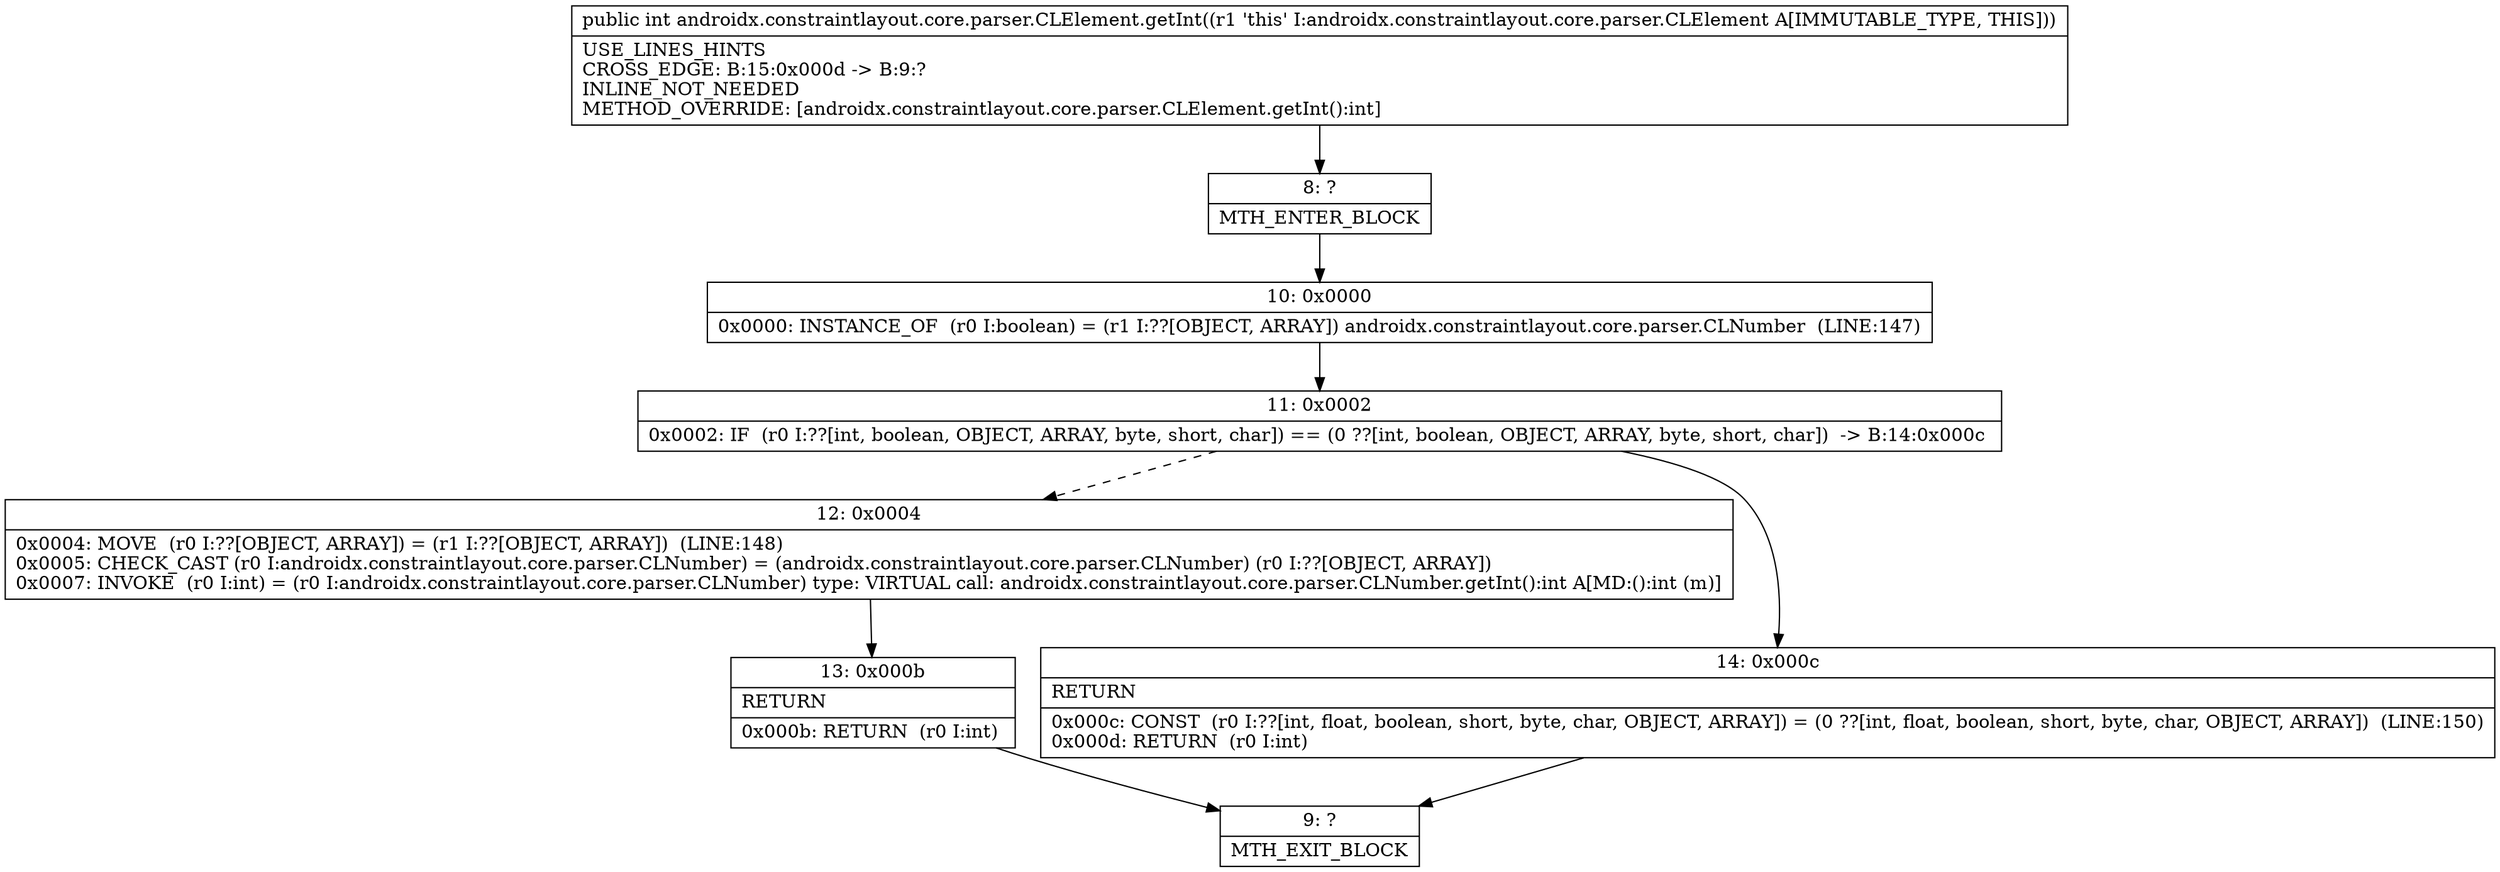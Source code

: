 digraph "CFG forandroidx.constraintlayout.core.parser.CLElement.getInt()I" {
Node_8 [shape=record,label="{8\:\ ?|MTH_ENTER_BLOCK\l}"];
Node_10 [shape=record,label="{10\:\ 0x0000|0x0000: INSTANCE_OF  (r0 I:boolean) = (r1 I:??[OBJECT, ARRAY]) androidx.constraintlayout.core.parser.CLNumber  (LINE:147)\l}"];
Node_11 [shape=record,label="{11\:\ 0x0002|0x0002: IF  (r0 I:??[int, boolean, OBJECT, ARRAY, byte, short, char]) == (0 ??[int, boolean, OBJECT, ARRAY, byte, short, char])  \-\> B:14:0x000c \l}"];
Node_12 [shape=record,label="{12\:\ 0x0004|0x0004: MOVE  (r0 I:??[OBJECT, ARRAY]) = (r1 I:??[OBJECT, ARRAY])  (LINE:148)\l0x0005: CHECK_CAST (r0 I:androidx.constraintlayout.core.parser.CLNumber) = (androidx.constraintlayout.core.parser.CLNumber) (r0 I:??[OBJECT, ARRAY]) \l0x0007: INVOKE  (r0 I:int) = (r0 I:androidx.constraintlayout.core.parser.CLNumber) type: VIRTUAL call: androidx.constraintlayout.core.parser.CLNumber.getInt():int A[MD:():int (m)]\l}"];
Node_13 [shape=record,label="{13\:\ 0x000b|RETURN\l|0x000b: RETURN  (r0 I:int) \l}"];
Node_9 [shape=record,label="{9\:\ ?|MTH_EXIT_BLOCK\l}"];
Node_14 [shape=record,label="{14\:\ 0x000c|RETURN\l|0x000c: CONST  (r0 I:??[int, float, boolean, short, byte, char, OBJECT, ARRAY]) = (0 ??[int, float, boolean, short, byte, char, OBJECT, ARRAY])  (LINE:150)\l0x000d: RETURN  (r0 I:int) \l}"];
MethodNode[shape=record,label="{public int androidx.constraintlayout.core.parser.CLElement.getInt((r1 'this' I:androidx.constraintlayout.core.parser.CLElement A[IMMUTABLE_TYPE, THIS]))  | USE_LINES_HINTS\lCROSS_EDGE: B:15:0x000d \-\> B:9:?\lINLINE_NOT_NEEDED\lMETHOD_OVERRIDE: [androidx.constraintlayout.core.parser.CLElement.getInt():int]\l}"];
MethodNode -> Node_8;Node_8 -> Node_10;
Node_10 -> Node_11;
Node_11 -> Node_12[style=dashed];
Node_11 -> Node_14;
Node_12 -> Node_13;
Node_13 -> Node_9;
Node_14 -> Node_9;
}

